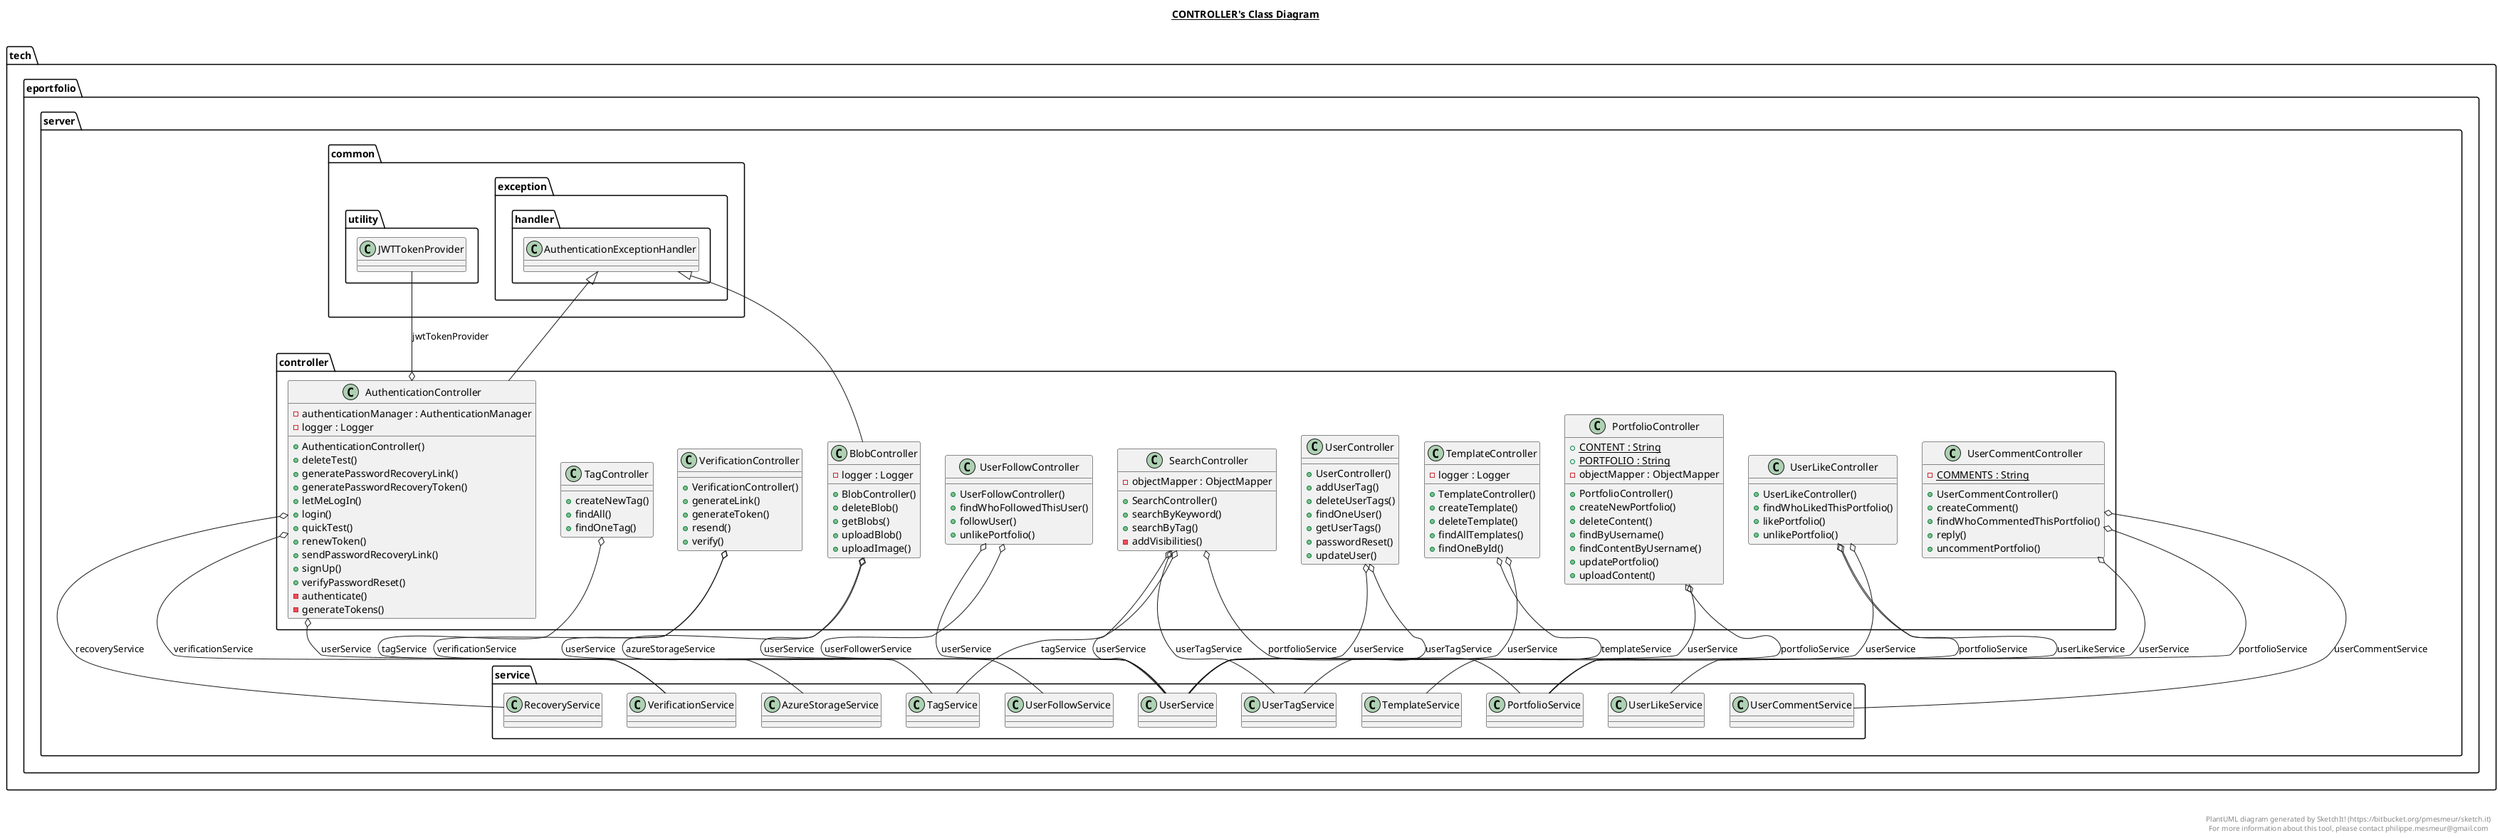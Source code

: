 @startuml

title __CONTROLLER's Class Diagram__\n

  namespace tech.eportfolio.server {
    namespace controller {
      class tech.eportfolio.server.controller.AuthenticationController {
          - authenticationManager : AuthenticationManager
          - logger : Logger
          + AuthenticationController()
          + deleteTest()
          + generatePasswordRecoveryLink()
          + generatePasswordRecoveryToken()
          + letMeLogIn()
          + login()
          + quickTest()
          + renewToken()
          + sendPasswordRecoveryLink()
          + signUp()
          + verifyPasswordReset()
          - authenticate()
          - generateTokens()
      }
    }
  }
  

  namespace tech.eportfolio.server {
    namespace controller {
      class tech.eportfolio.server.controller.BlobController {
          - logger : Logger
          + BlobController()
          + deleteBlob()
          + getBlobs()
          + uploadBlob()
          + uploadImage()
      }
    }
  }
  

  namespace tech.eportfolio.server {
    namespace controller {
      class tech.eportfolio.server.controller.PortfolioController {
          {static} + CONTENT : String
          {static} + PORTFOLIO : String
          - objectMapper : ObjectMapper
          + PortfolioController()
          + createNewPortfolio()
          + deleteContent()
          + findByUsername()
          + findContentByUsername()
          + updatePortfolio()
          + uploadContent()
      }
    }
  }
  

  namespace tech.eportfolio.server {
    namespace controller {
      class tech.eportfolio.server.controller.SearchController {
          - objectMapper : ObjectMapper
          + SearchController()
          + searchByKeyword()
          + searchByTag()
          - addVisibilities()
      }
    }
  }
  

  namespace tech.eportfolio.server {
    namespace controller {
      class tech.eportfolio.server.controller.TagController {
          + createNewTag()
          + findAll()
          + findOneTag()
      }
    }
  }
  

  namespace tech.eportfolio.server {
    namespace controller {
      class tech.eportfolio.server.controller.TemplateController {
          - logger : Logger
          + TemplateController()
          + createTemplate()
          + deleteTemplate()
          + findAllTemplates()
          + findOneById()
      }
    }
  }
  

  namespace tech.eportfolio.server {
    namespace controller {
      class tech.eportfolio.server.controller.UserCommentController {
          {static} - COMMENTS : String
          + UserCommentController()
          + createComment()
          + findWhoCommentedThisPortfolio()
          + reply()
          + uncommentPortfolio()
      }
    }
  }
  

  namespace tech.eportfolio.server {
    namespace controller {
      class tech.eportfolio.server.controller.UserController {
          + UserController()
          + addUserTag()
          + deleteUserTags()
          + findOneUser()
          + getUserTags()
          + passwordReset()
          + updateUser()
      }
    }
  }
  

  namespace tech.eportfolio.server {
    namespace controller {
      class tech.eportfolio.server.controller.UserFollowController {
          + UserFollowController()
          + findWhoFollowedThisUser()
          + followUser()
          + unlikePortfolio()
      }
    }
  }
  

  namespace tech.eportfolio.server {
    namespace controller {
      class tech.eportfolio.server.controller.UserLikeController {
          + UserLikeController()
          + findWhoLikedThisPortfolio()
          + likePortfolio()
          + unlikePortfolio()
      }
    }
  }
  

  namespace tech.eportfolio.server {
    namespace controller {
      class tech.eportfolio.server.controller.VerificationController {
          + VerificationController()
          + generateLink()
          + generateToken()
          + resend()
          + verify()
      }
    }
  }
  

  tech.eportfolio.server.controller.AuthenticationController -up-|> tech.eportfolio.server.common.exception.handler.AuthenticationExceptionHandler
  tech.eportfolio.server.controller.AuthenticationController o-- tech.eportfolio.server.common.utility.JWTTokenProvider : jwtTokenProvider
  tech.eportfolio.server.controller.AuthenticationController o-- tech.eportfolio.server.service.RecoveryService : recoveryService
  tech.eportfolio.server.controller.AuthenticationController o-- tech.eportfolio.server.service.UserService : userService
  tech.eportfolio.server.controller.AuthenticationController o-- tech.eportfolio.server.service.VerificationService : verificationService
  tech.eportfolio.server.controller.BlobController -up-|> tech.eportfolio.server.common.exception.handler.AuthenticationExceptionHandler
  tech.eportfolio.server.controller.BlobController o-- tech.eportfolio.server.service.AzureStorageService : azureStorageService
  tech.eportfolio.server.controller.BlobController o-- tech.eportfolio.server.service.UserService : userService
  tech.eportfolio.server.controller.PortfolioController o-- tech.eportfolio.server.service.PortfolioService : portfolioService
  tech.eportfolio.server.controller.PortfolioController o-- tech.eportfolio.server.service.UserService : userService
  tech.eportfolio.server.controller.SearchController o-- tech.eportfolio.server.service.PortfolioService : portfolioService
  tech.eportfolio.server.controller.SearchController o-- tech.eportfolio.server.service.TagService : tagService
  tech.eportfolio.server.controller.SearchController o-- tech.eportfolio.server.service.UserService : userService
  tech.eportfolio.server.controller.SearchController o-- tech.eportfolio.server.service.UserTagService : userTagService
  tech.eportfolio.server.controller.TagController o-- tech.eportfolio.server.service.TagService : tagService
  tech.eportfolio.server.controller.TemplateController o-- tech.eportfolio.server.service.TemplateService : templateService
  tech.eportfolio.server.controller.TemplateController o-- tech.eportfolio.server.service.UserService : userService
  tech.eportfolio.server.controller.UserCommentController o-- tech.eportfolio.server.service.PortfolioService : portfolioService
  tech.eportfolio.server.controller.UserCommentController o-- tech.eportfolio.server.service.UserCommentService : userCommentService
  tech.eportfolio.server.controller.UserCommentController o-- tech.eportfolio.server.service.UserService : userService
  tech.eportfolio.server.controller.UserController o-- tech.eportfolio.server.service.UserService : userService
  tech.eportfolio.server.controller.UserController o-- tech.eportfolio.server.service.UserTagService : userTagService
  tech.eportfolio.server.controller.UserFollowController o-- tech.eportfolio.server.service.UserFollowService : userFollowerService
  tech.eportfolio.server.controller.UserFollowController o-- tech.eportfolio.server.service.UserService : userService
  tech.eportfolio.server.controller.UserLikeController o-- tech.eportfolio.server.service.PortfolioService : portfolioService
  tech.eportfolio.server.controller.UserLikeController o-- tech.eportfolio.server.service.UserLikeService : userLikeService
  tech.eportfolio.server.controller.UserLikeController o-- tech.eportfolio.server.service.UserService : userService
  tech.eportfolio.server.controller.VerificationController o-- tech.eportfolio.server.service.UserService : userService
  tech.eportfolio.server.controller.VerificationController o-- tech.eportfolio.server.service.VerificationService : verificationService


right footer


PlantUML diagram generated by SketchIt! (https://bitbucket.org/pmesmeur/sketch.it)
For more information about this tool, please contact philippe.mesmeur@gmail.com
endfooter

@enduml
